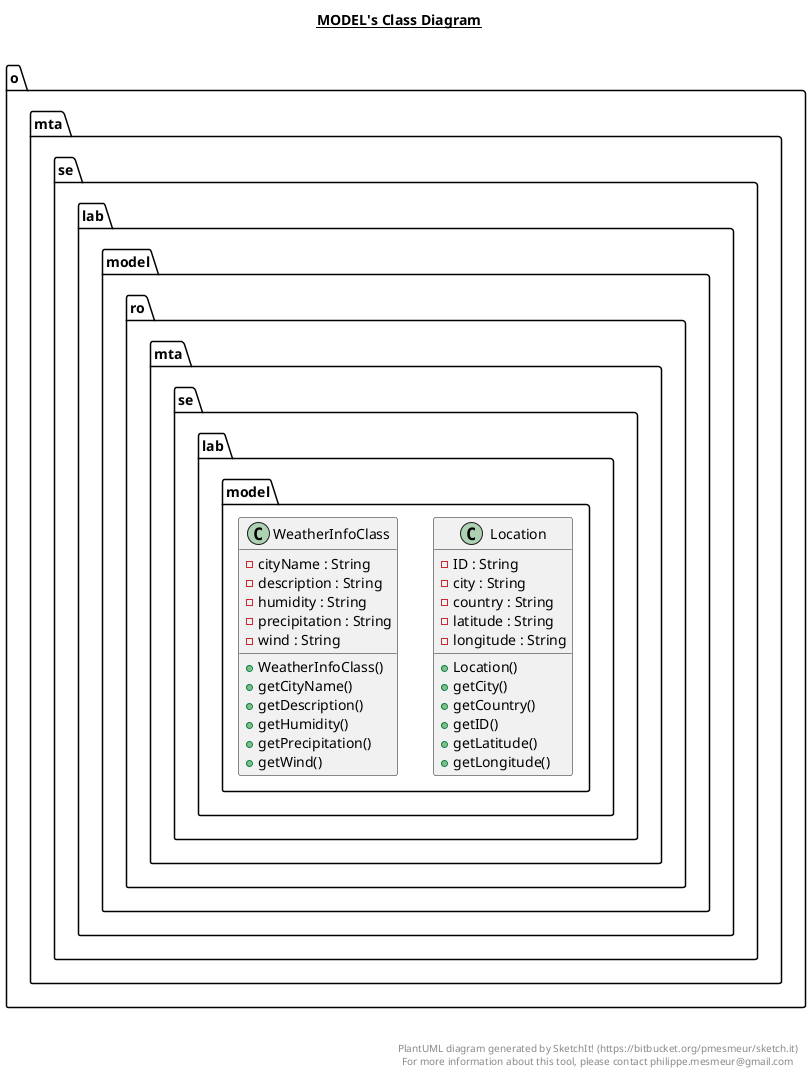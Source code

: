 @startuml

title __MODEL's Class Diagram__\n


    namespace o.mta.se.lab {
      namespace model {
        class ro.mta.se.lab.model.Location {
            - ID : String
            - city : String
            - country : String
            - latitude : String
            - longitude : String
            + Location()
            + getCity()
            + getCountry()
            + getID()
            + getLatitude()
            + getLongitude()
        }
      }
    }

  

    namespace o.mta.se.lab {
      namespace model {
        class ro.mta.se.lab.model.WeatherInfoClass {
            - cityName : String
            - description : String
            - humidity : String
            - precipitation : String
            - wind : String
            + WeatherInfoClass()
            + getCityName()
            + getDescription()
            + getHumidity()
            + getPrecipitation()
            + getWind()
        }
      }
    }

  



right footer


PlantUML diagram generated by SketchIt! (https://bitbucket.org/pmesmeur/sketch.it)
For more information about this tool, please contact philippe.mesmeur@gmail.com
endfooter

@enduml
